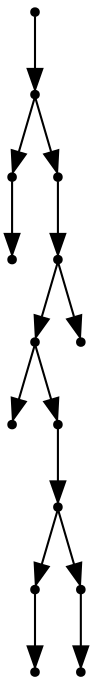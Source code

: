 digraph {
  14 [shape=point];
  13 [shape=point];
  1 [shape=point];
  0 [shape=point];
  12 [shape=point];
  11 [shape=point];
  9 [shape=point];
  2 [shape=point];
  8 [shape=point];
  7 [shape=point];
  4 [shape=point];
  3 [shape=point];
  6 [shape=point];
  5 [shape=point];
  10 [shape=point];
14 -> 13;
13 -> 1;
1 -> 0;
13 -> 12;
12 -> 11;
11 -> 9;
9 -> 2;
9 -> 8;
8 -> 7;
7 -> 4;
4 -> 3;
7 -> 6;
6 -> 5;
11 -> 10;
}
